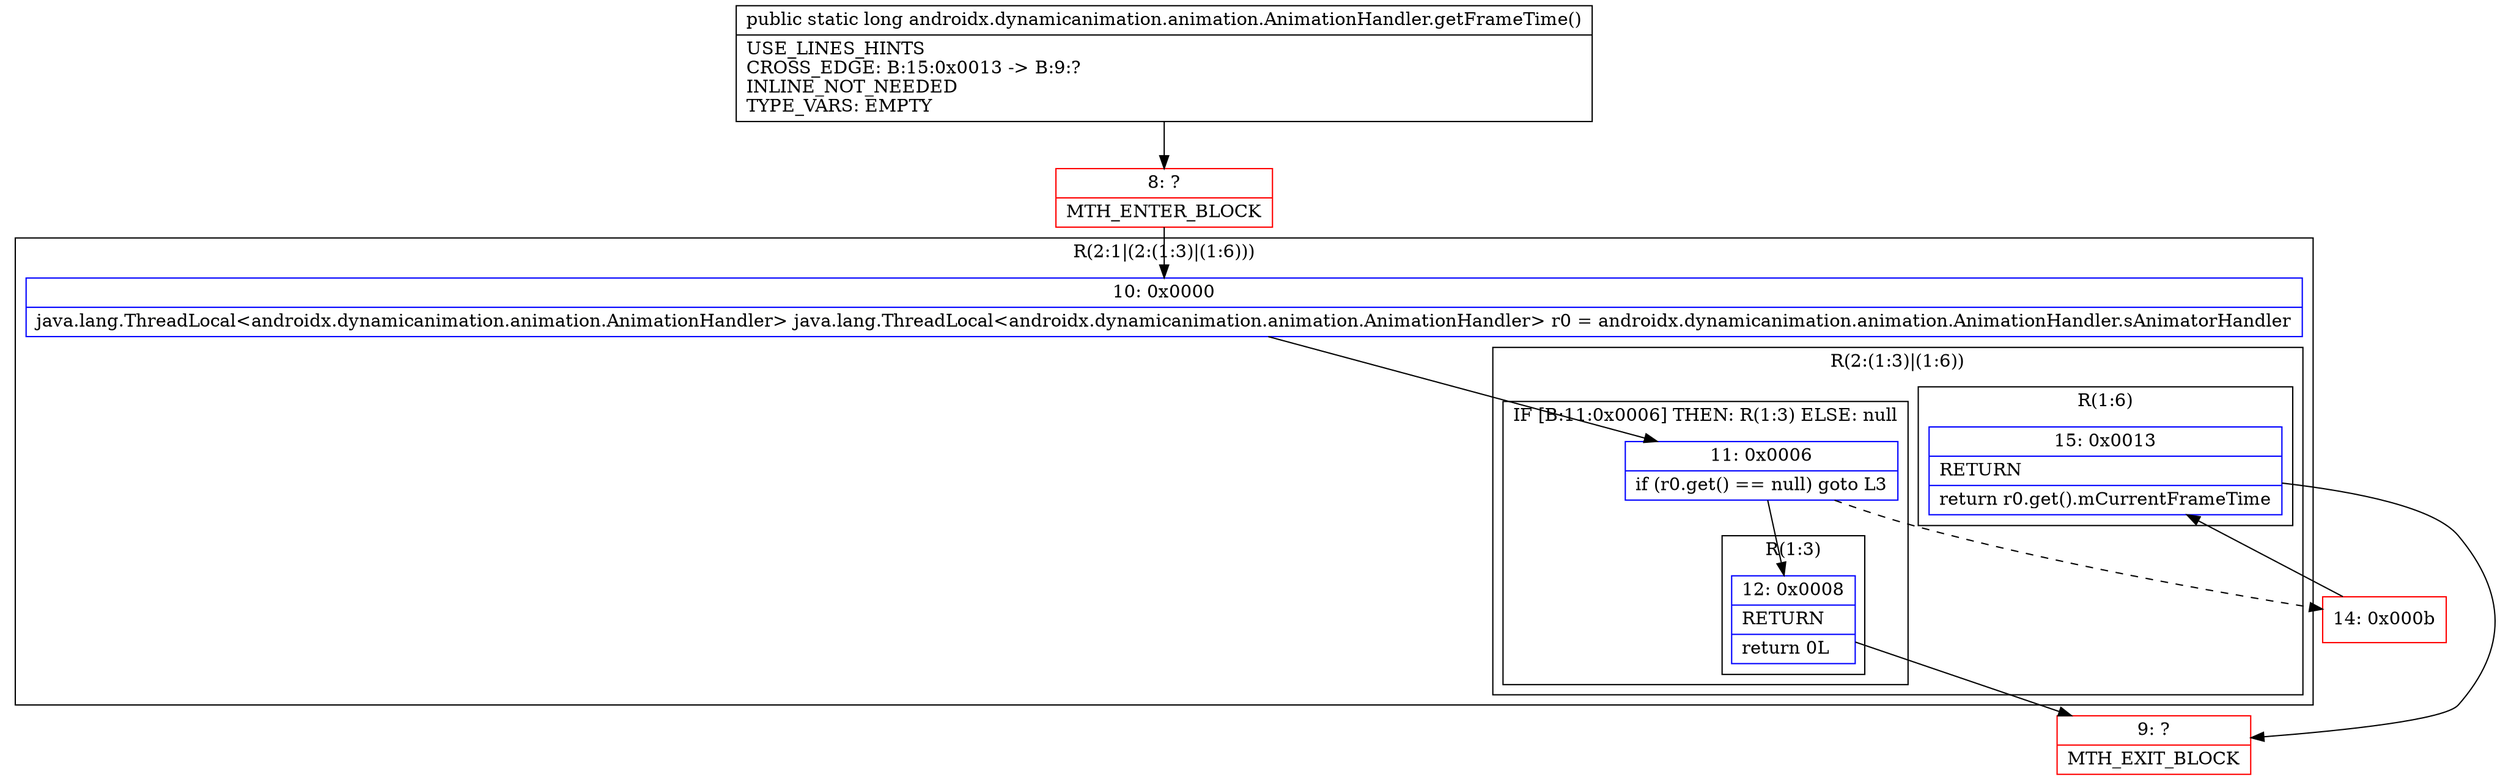digraph "CFG forandroidx.dynamicanimation.animation.AnimationHandler.getFrameTime()J" {
subgraph cluster_Region_964644276 {
label = "R(2:1|(2:(1:3)|(1:6)))";
node [shape=record,color=blue];
Node_10 [shape=record,label="{10\:\ 0x0000|java.lang.ThreadLocal\<androidx.dynamicanimation.animation.AnimationHandler\> java.lang.ThreadLocal\<androidx.dynamicanimation.animation.AnimationHandler\> r0 = androidx.dynamicanimation.animation.AnimationHandler.sAnimatorHandler\l}"];
subgraph cluster_Region_1780369474 {
label = "R(2:(1:3)|(1:6))";
node [shape=record,color=blue];
subgraph cluster_IfRegion_521272390 {
label = "IF [B:11:0x0006] THEN: R(1:3) ELSE: null";
node [shape=record,color=blue];
Node_11 [shape=record,label="{11\:\ 0x0006|if (r0.get() == null) goto L3\l}"];
subgraph cluster_Region_193544428 {
label = "R(1:3)";
node [shape=record,color=blue];
Node_12 [shape=record,label="{12\:\ 0x0008|RETURN\l|return 0L\l}"];
}
}
subgraph cluster_Region_1183570098 {
label = "R(1:6)";
node [shape=record,color=blue];
Node_15 [shape=record,label="{15\:\ 0x0013|RETURN\l|return r0.get().mCurrentFrameTime\l}"];
}
}
}
Node_8 [shape=record,color=red,label="{8\:\ ?|MTH_ENTER_BLOCK\l}"];
Node_9 [shape=record,color=red,label="{9\:\ ?|MTH_EXIT_BLOCK\l}"];
Node_14 [shape=record,color=red,label="{14\:\ 0x000b}"];
MethodNode[shape=record,label="{public static long androidx.dynamicanimation.animation.AnimationHandler.getFrameTime()  | USE_LINES_HINTS\lCROSS_EDGE: B:15:0x0013 \-\> B:9:?\lINLINE_NOT_NEEDED\lTYPE_VARS: EMPTY\l}"];
MethodNode -> Node_8;Node_10 -> Node_11;
Node_11 -> Node_12;
Node_11 -> Node_14[style=dashed];
Node_12 -> Node_9;
Node_15 -> Node_9;
Node_8 -> Node_10;
Node_14 -> Node_15;
}

